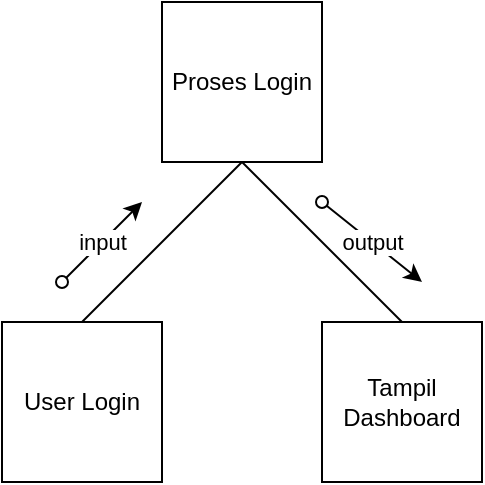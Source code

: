 <mxfile version="23.1.5" type="github" pages="2">
  <diagram name="Page-1" id="vJr6WxbJBisWrFYisY7c">
    <mxGraphModel dx="1103" dy="595" grid="1" gridSize="10" guides="1" tooltips="1" connect="1" arrows="1" fold="1" page="1" pageScale="1" pageWidth="1100" pageHeight="850" math="0" shadow="0">
      <root>
        <mxCell id="0" />
        <mxCell id="1" parent="0" />
        <mxCell id="KKarlAjkgKv_32qtgK2Z-5" style="rounded=0;orthogonalLoop=1;jettySize=auto;html=1;exitX=0.5;exitY=1;exitDx=0;exitDy=0;entryX=0.5;entryY=0;entryDx=0;entryDy=0;endArrow=none;endFill=0;" parent="1" source="KKarlAjkgKv_32qtgK2Z-1" target="KKarlAjkgKv_32qtgK2Z-3" edge="1">
          <mxGeometry relative="1" as="geometry" />
        </mxCell>
        <mxCell id="KKarlAjkgKv_32qtgK2Z-1" value="Proses Login" style="whiteSpace=wrap;html=1;aspect=fixed;" parent="1" vertex="1">
          <mxGeometry x="540" y="140" width="80" height="80" as="geometry" />
        </mxCell>
        <mxCell id="KKarlAjkgKv_32qtgK2Z-4" style="rounded=0;orthogonalLoop=1;jettySize=auto;html=1;exitX=0.5;exitY=0;exitDx=0;exitDy=0;entryX=0.5;entryY=1;entryDx=0;entryDy=0;endArrow=none;endFill=0;" parent="1" source="KKarlAjkgKv_32qtgK2Z-2" target="KKarlAjkgKv_32qtgK2Z-1" edge="1">
          <mxGeometry relative="1" as="geometry" />
        </mxCell>
        <mxCell id="KKarlAjkgKv_32qtgK2Z-2" value="User Login" style="whiteSpace=wrap;html=1;aspect=fixed;" parent="1" vertex="1">
          <mxGeometry x="460" y="300" width="80" height="80" as="geometry" />
        </mxCell>
        <mxCell id="KKarlAjkgKv_32qtgK2Z-3" value="Tampil Dashboard" style="whiteSpace=wrap;html=1;aspect=fixed;" parent="1" vertex="1">
          <mxGeometry x="620" y="300" width="80" height="80" as="geometry" />
        </mxCell>
        <mxCell id="KKarlAjkgKv_32qtgK2Z-6" value="" style="endArrow=classic;html=1;rounded=0;startArrow=oval;startFill=0;" parent="1" edge="1">
          <mxGeometry relative="1" as="geometry">
            <mxPoint x="490" y="280" as="sourcePoint" />
            <mxPoint x="530" y="240" as="targetPoint" />
          </mxGeometry>
        </mxCell>
        <mxCell id="KKarlAjkgKv_32qtgK2Z-7" value="input" style="edgeLabel;resizable=0;html=1;align=center;verticalAlign=middle;" parent="KKarlAjkgKv_32qtgK2Z-6" connectable="0" vertex="1">
          <mxGeometry relative="1" as="geometry" />
        </mxCell>
        <mxCell id="KKarlAjkgKv_32qtgK2Z-8" value="" style="endArrow=classic;html=1;rounded=0;startArrow=oval;startFill=0;" parent="1" edge="1">
          <mxGeometry relative="1" as="geometry">
            <mxPoint x="620" y="240" as="sourcePoint" />
            <mxPoint x="670" y="280" as="targetPoint" />
          </mxGeometry>
        </mxCell>
        <mxCell id="KKarlAjkgKv_32qtgK2Z-9" value="output" style="edgeLabel;resizable=0;html=1;align=center;verticalAlign=middle;" parent="KKarlAjkgKv_32qtgK2Z-8" connectable="0" vertex="1">
          <mxGeometry relative="1" as="geometry" />
        </mxCell>
      </root>
    </mxGraphModel>
  </diagram>
  <diagram id="9Ip1aeFZN6JAF-s0-lXN" name="after revisi">
    <mxGraphModel dx="637" dy="344" grid="1" gridSize="10" guides="1" tooltips="1" connect="1" arrows="1" fold="1" page="1" pageScale="1" pageWidth="1100" pageHeight="850" math="0" shadow="0">
      <root>
        <mxCell id="0" />
        <mxCell id="1" parent="0" />
        <mxCell id="tNXEFehxaeOF1Z18mC2M-1" style="rounded=0;orthogonalLoop=1;jettySize=auto;html=1;exitX=0.5;exitY=1;exitDx=0;exitDy=0;entryX=0.5;entryY=0;entryDx=0;entryDy=0;endArrow=classic;endFill=1;" edge="1" parent="1" source="tNXEFehxaeOF1Z18mC2M-2" target="tNXEFehxaeOF1Z18mC2M-5">
          <mxGeometry relative="1" as="geometry" />
        </mxCell>
        <mxCell id="tNXEFehxaeOF1Z18mC2M-2" value="Proses Login" style="whiteSpace=wrap;html=1;aspect=fixed;" vertex="1" parent="1">
          <mxGeometry x="540" y="140" width="80" height="80" as="geometry" />
        </mxCell>
        <mxCell id="tNXEFehxaeOF1Z18mC2M-3" style="rounded=0;orthogonalLoop=1;jettySize=auto;html=1;exitX=0.5;exitY=0;exitDx=0;exitDy=0;entryX=0.5;entryY=1;entryDx=0;entryDy=0;endArrow=none;endFill=0;startArrow=classic;startFill=1;" edge="1" parent="1" source="tNXEFehxaeOF1Z18mC2M-4" target="tNXEFehxaeOF1Z18mC2M-2">
          <mxGeometry relative="1" as="geometry" />
        </mxCell>
        <mxCell id="tNXEFehxaeOF1Z18mC2M-4" value="User memasukan data login" style="whiteSpace=wrap;html=1;aspect=fixed;" vertex="1" parent="1">
          <mxGeometry x="460" y="300" width="80" height="80" as="geometry" />
        </mxCell>
        <mxCell id="tNXEFehxaeOF1Z18mC2M-5" value="Verifikasi data" style="whiteSpace=wrap;html=1;aspect=fixed;" vertex="1" parent="1">
          <mxGeometry x="620" y="300" width="80" height="80" as="geometry" />
        </mxCell>
        <mxCell id="tNXEFehxaeOF1Z18mC2M-6" value="" style="endArrow=classic;html=1;rounded=0;startArrow=oval;startFill=0;" edge="1" parent="1">
          <mxGeometry relative="1" as="geometry">
            <mxPoint x="490" y="280" as="sourcePoint" />
            <mxPoint x="530" y="240" as="targetPoint" />
          </mxGeometry>
        </mxCell>
        <mxCell id="tNXEFehxaeOF1Z18mC2M-7" value="data login" style="edgeLabel;resizable=0;html=1;align=center;verticalAlign=middle;" connectable="0" vertex="1" parent="tNXEFehxaeOF1Z18mC2M-6">
          <mxGeometry relative="1" as="geometry" />
        </mxCell>
        <mxCell id="tNXEFehxaeOF1Z18mC2M-8" value="" style="endArrow=classic;html=1;rounded=0;startArrow=oval;startFill=0;" edge="1" parent="1">
          <mxGeometry relative="1" as="geometry">
            <mxPoint x="620" y="240" as="sourcePoint" />
            <mxPoint x="670" y="290" as="targetPoint" />
          </mxGeometry>
        </mxCell>
        <mxCell id="tNXEFehxaeOF1Z18mC2M-9" value="data login" style="edgeLabel;resizable=0;html=1;align=center;verticalAlign=middle;" connectable="0" vertex="1" parent="tNXEFehxaeOF1Z18mC2M-8">
          <mxGeometry relative="1" as="geometry" />
        </mxCell>
        <mxCell id="1-xABYmi4B63_ePiqhw2-1" value="" style="endArrow=classic;html=1;rounded=0;startArrow=oval;startFill=1;" edge="1" parent="1">
          <mxGeometry relative="1" as="geometry">
            <mxPoint x="640" y="230" as="sourcePoint" />
            <mxPoint x="680" y="270" as="targetPoint" />
          </mxGeometry>
        </mxCell>
        <mxCell id="1-xABYmi4B63_ePiqhw2-2" value="verifikasi" style="edgeLabel;resizable=0;html=1;align=center;verticalAlign=middle;" connectable="0" vertex="1" parent="1-xABYmi4B63_ePiqhw2-1">
          <mxGeometry relative="1" as="geometry">
            <mxPoint y="-5" as="offset" />
          </mxGeometry>
        </mxCell>
      </root>
    </mxGraphModel>
  </diagram>
</mxfile>
